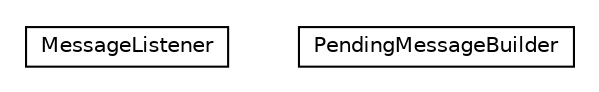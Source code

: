 #!/usr/local/bin/dot
#
# Class diagram 
# Generated by UMLGraph version R5_6-24-gf6e263 (http://www.umlgraph.org/)
#

digraph G {
	edge [fontname="Helvetica",fontsize=10,labelfontname="Helvetica",labelfontsize=10];
	node [fontname="Helvetica",fontsize=10,shape=plaintext];
	nodesep=0.25;
	ranksep=0.5;
	// org.universAAL.ui.dm.userInteraction.messageManagement.MessageListener
	c1103980 [label=<<table title="org.universAAL.ui.dm.userInteraction.messageManagement.MessageListener" border="0" cellborder="1" cellspacing="0" cellpadding="2" port="p" href="./MessageListener.html">
		<tr><td><table border="0" cellspacing="0" cellpadding="1">
<tr><td align="center" balign="center"> MessageListener </td></tr>
		</table></td></tr>
		</table>>, URL="./MessageListener.html", fontname="Helvetica", fontcolor="black", fontsize=10.0];
	// org.universAAL.ui.dm.userInteraction.messageManagement.PendingMessageBuilder
	c1103981 [label=<<table title="org.universAAL.ui.dm.userInteraction.messageManagement.PendingMessageBuilder" border="0" cellborder="1" cellspacing="0" cellpadding="2" port="p" href="./PendingMessageBuilder.html">
		<tr><td><table border="0" cellspacing="0" cellpadding="1">
<tr><td align="center" balign="center"> PendingMessageBuilder </td></tr>
		</table></td></tr>
		</table>>, URL="./PendingMessageBuilder.html", fontname="Helvetica", fontcolor="black", fontsize=10.0];
}

